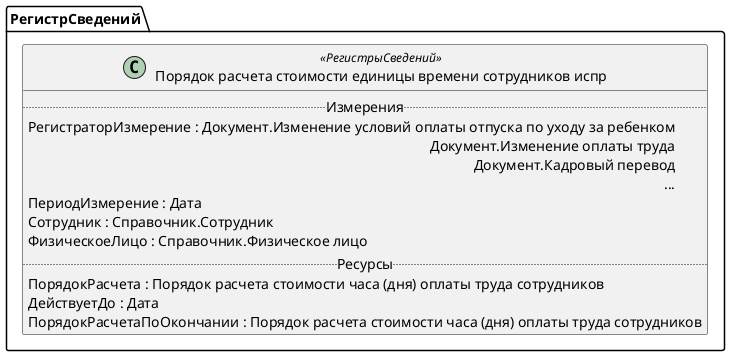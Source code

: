 ﻿@startuml ПорядокРасчетаСтоимостиЕдиницыВремениСотрудниковИспр
'!include templates.wsd
'..\include templates.wsd
class РегистрСведений.ПорядокРасчетаСтоимостиЕдиницыВремениСотрудниковИспр as "Порядок расчета стоимости единицы времени сотрудников испр" <<РегистрыСведений>>
{
..Измерения..
РегистраторИзмерение : Документ.Изменение условий оплаты отпуска по уходу за ребенком\rДокумент.Изменение оплаты труда\rДокумент.Кадровый перевод\r...
ПериодИзмерение : Дата
Сотрудник : Справочник.Сотрудник
ФизическоеЛицо : Справочник.Физическое лицо
..Ресурсы..
ПорядокРасчета : Порядок расчета стоимости часа (дня) оплаты труда сотрудников
ДействуетДо : Дата
ПорядокРасчетаПоОкончании : Порядок расчета стоимости часа (дня) оплаты труда сотрудников
}
@enduml
